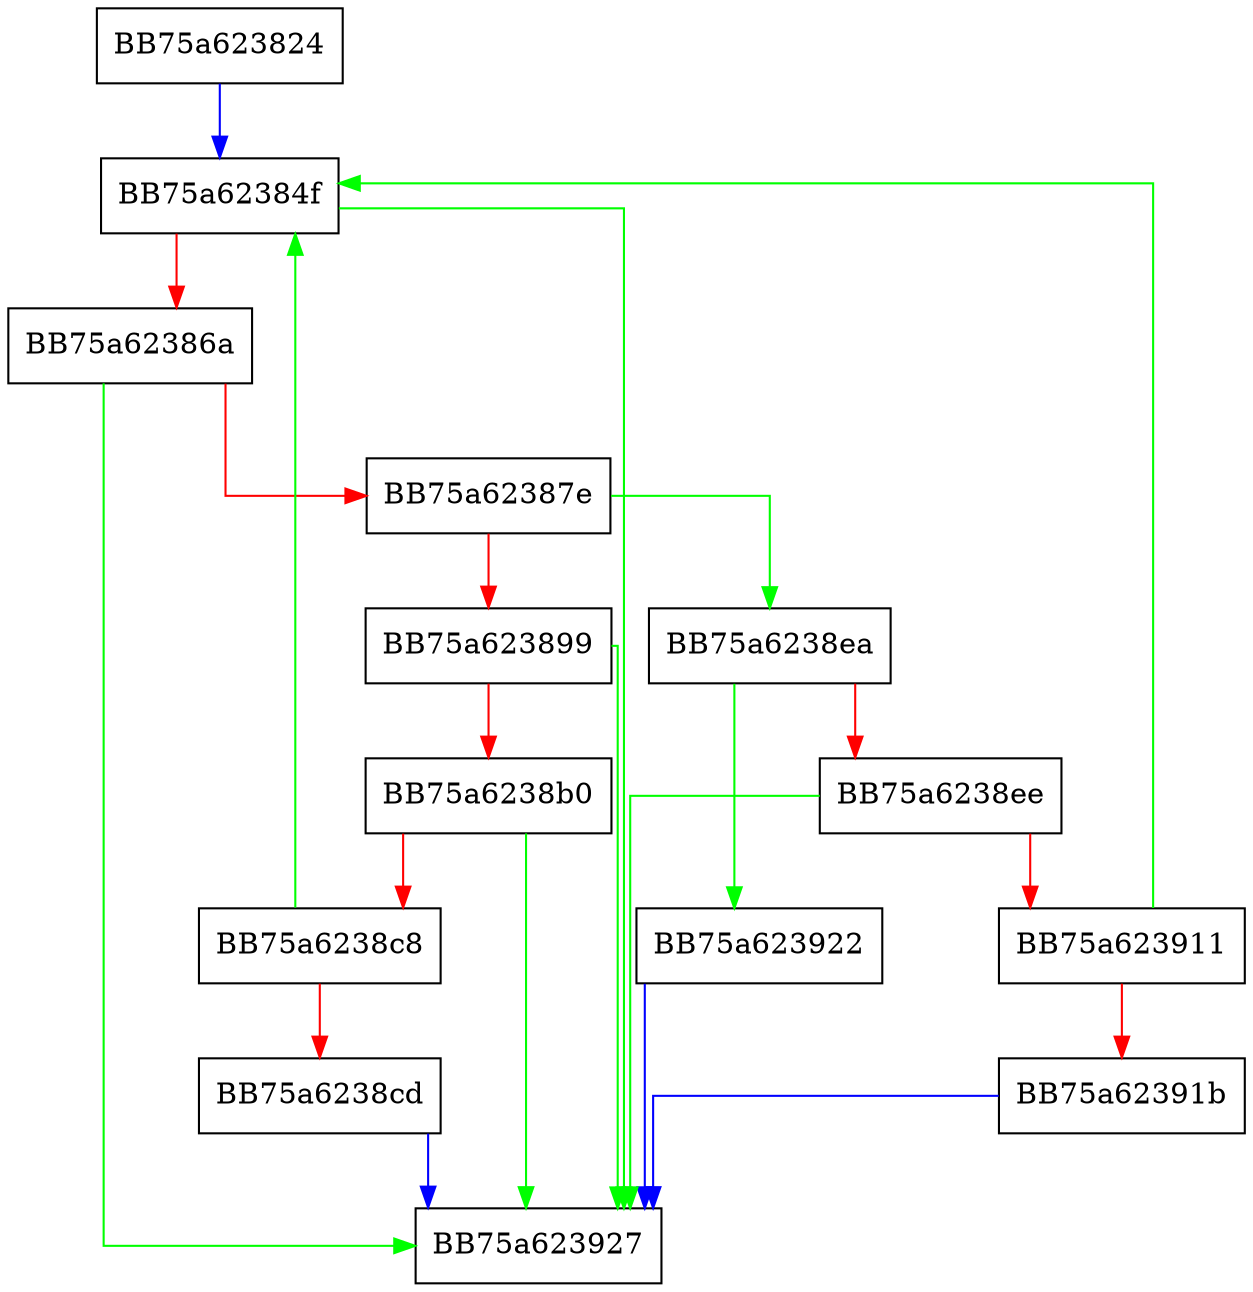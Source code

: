 digraph OnTheFly_Code {
  node [shape="box"];
  graph [splines=ortho];
  BB75a623824 -> BB75a62384f [color="blue"];
  BB75a62384f -> BB75a623927 [color="green"];
  BB75a62384f -> BB75a62386a [color="red"];
  BB75a62386a -> BB75a623927 [color="green"];
  BB75a62386a -> BB75a62387e [color="red"];
  BB75a62387e -> BB75a6238ea [color="green"];
  BB75a62387e -> BB75a623899 [color="red"];
  BB75a623899 -> BB75a623927 [color="green"];
  BB75a623899 -> BB75a6238b0 [color="red"];
  BB75a6238b0 -> BB75a623927 [color="green"];
  BB75a6238b0 -> BB75a6238c8 [color="red"];
  BB75a6238c8 -> BB75a62384f [color="green"];
  BB75a6238c8 -> BB75a6238cd [color="red"];
  BB75a6238cd -> BB75a623927 [color="blue"];
  BB75a6238ea -> BB75a623922 [color="green"];
  BB75a6238ea -> BB75a6238ee [color="red"];
  BB75a6238ee -> BB75a623927 [color="green"];
  BB75a6238ee -> BB75a623911 [color="red"];
  BB75a623911 -> BB75a62384f [color="green"];
  BB75a623911 -> BB75a62391b [color="red"];
  BB75a62391b -> BB75a623927 [color="blue"];
  BB75a623922 -> BB75a623927 [color="blue"];
}